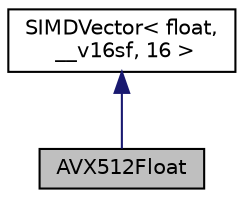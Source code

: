 digraph "AVX512Float"
{
  edge [fontname="Helvetica",fontsize="10",labelfontname="Helvetica",labelfontsize="10"];
  node [fontname="Helvetica",fontsize="10",shape=record];
  Node2 [label="AVX512Float",height=0.2,width=0.4,color="black", fillcolor="grey75", style="filled", fontcolor="black"];
  Node3 -> Node2 [dir="back",color="midnightblue",fontsize="10",style="solid",fontname="Helvetica"];
  Node3 [label="SIMDVector\< float,\l __v16sf, 16 \>",height=0.2,width=0.4,color="black", fillcolor="white", style="filled",URL="$struct_s_i_m_d_vector.html"];
}
